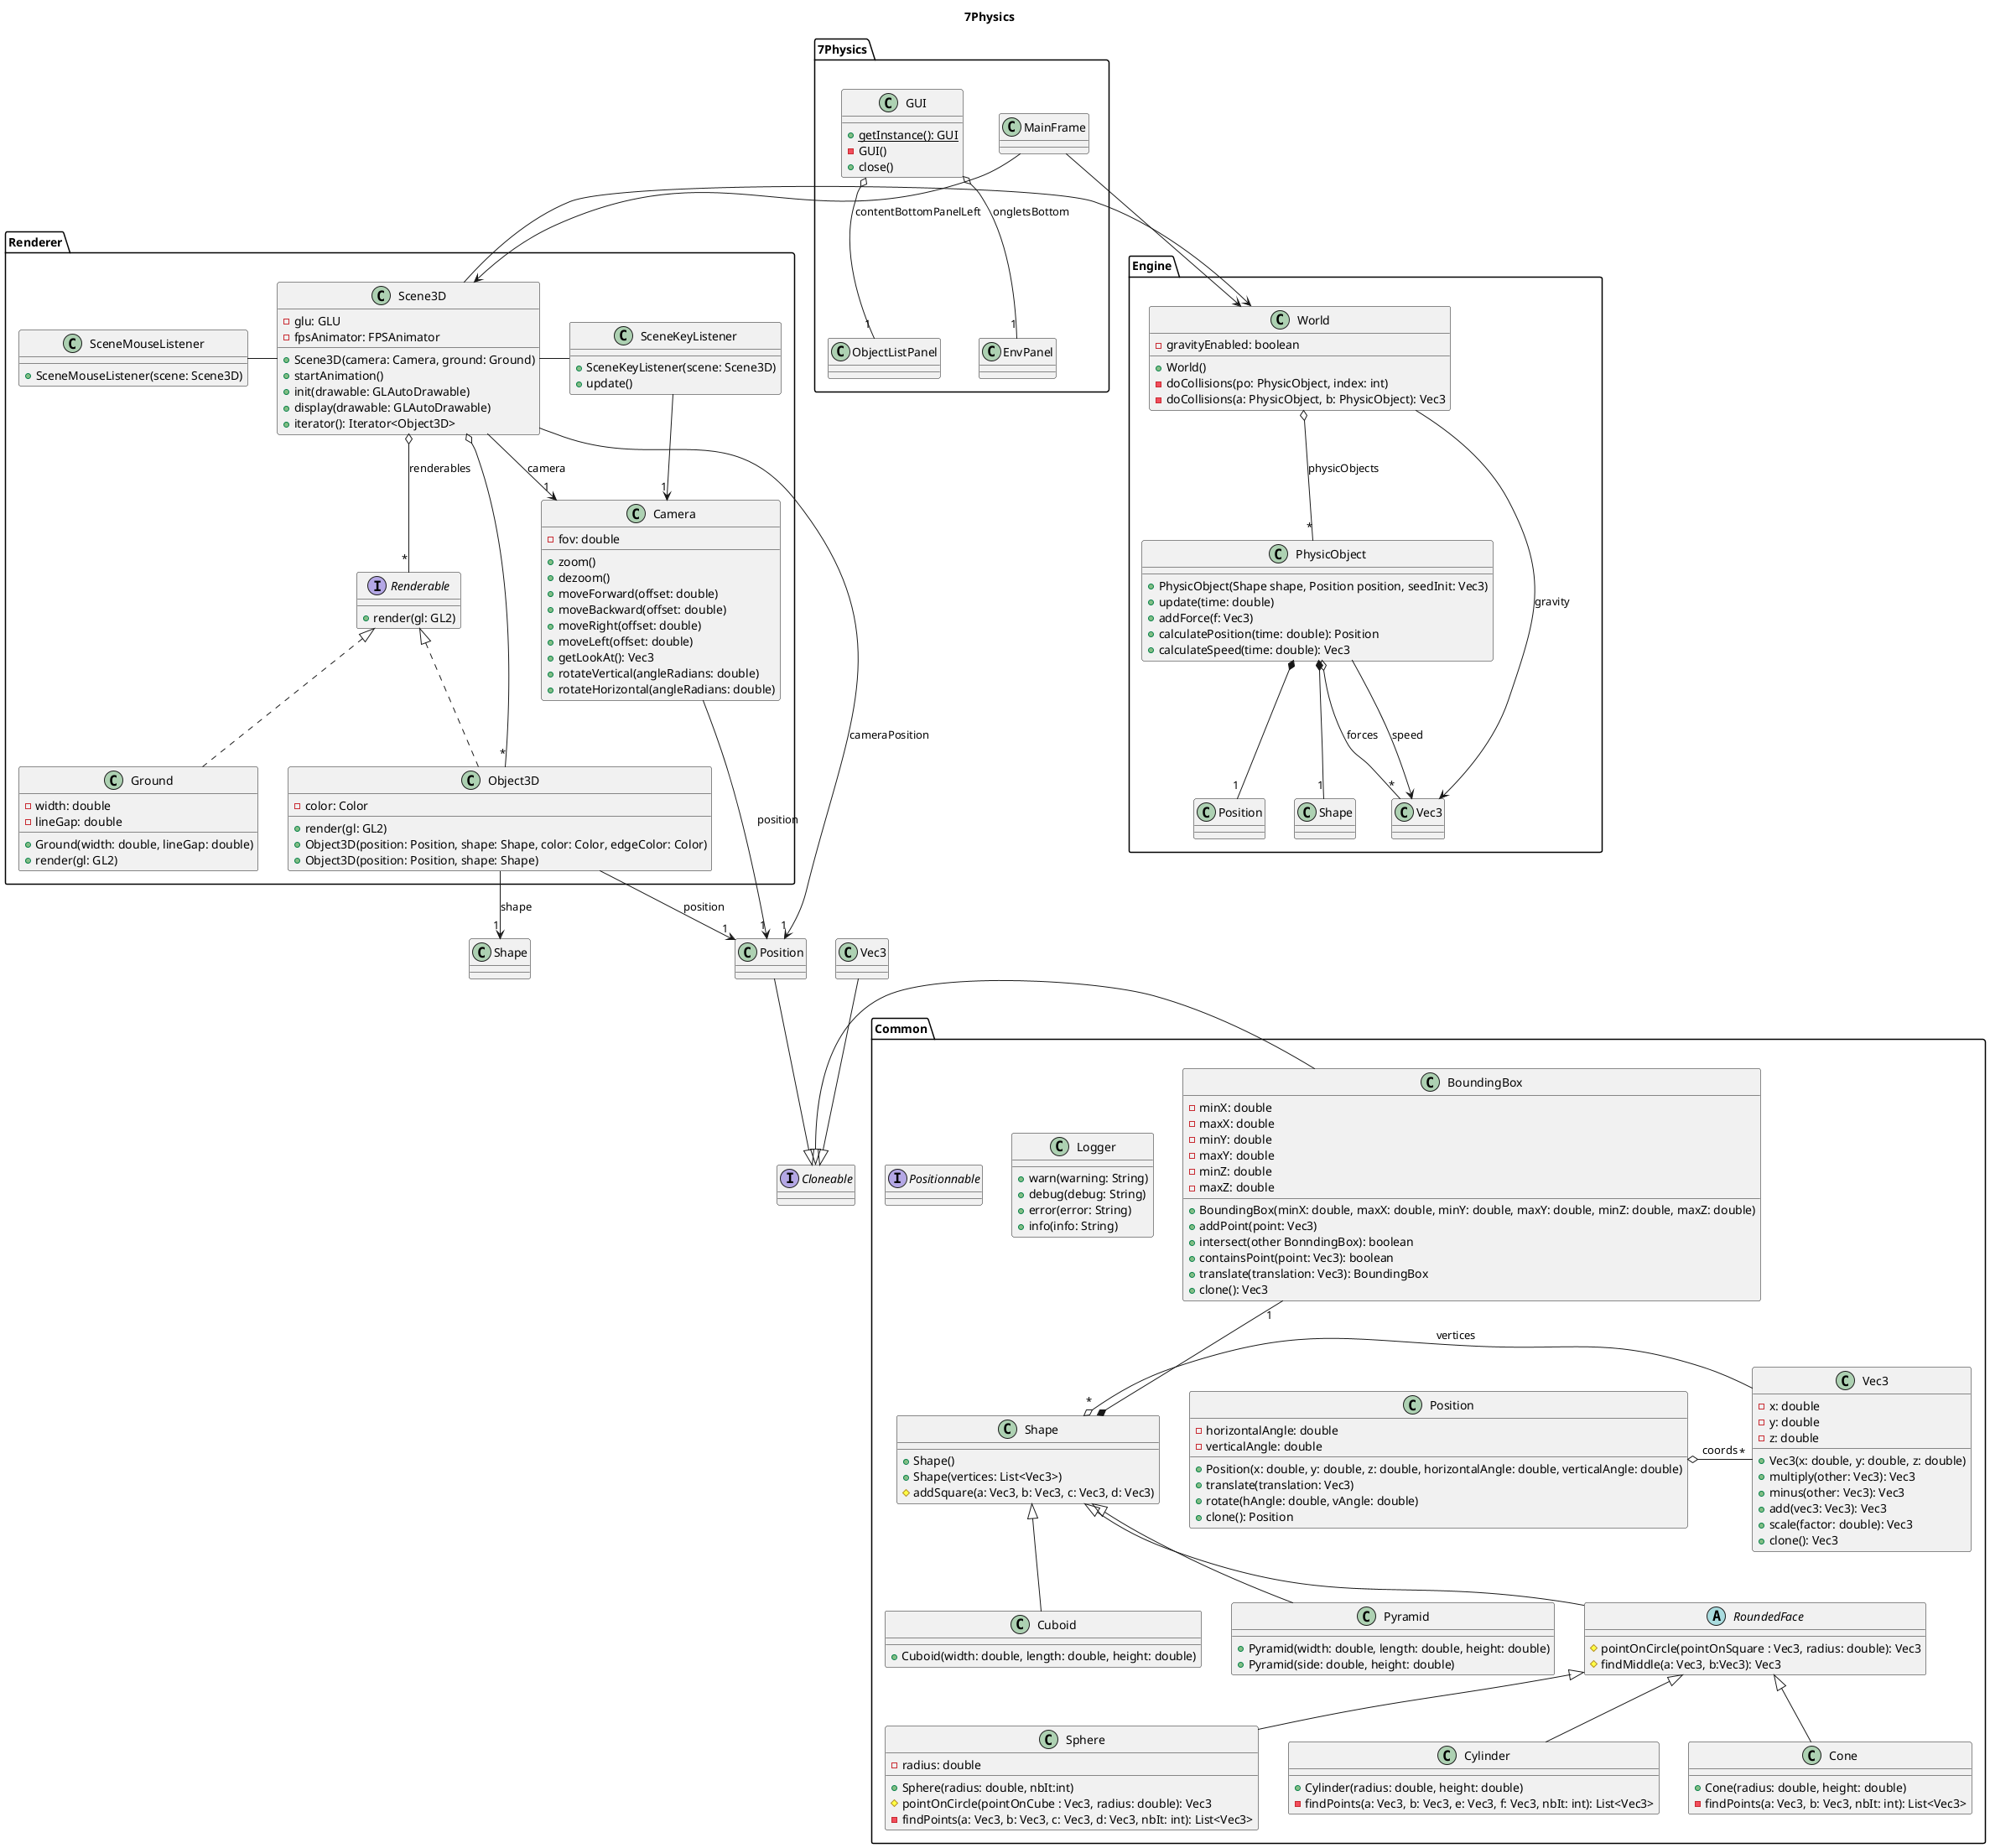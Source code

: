 @startuml

title 7Physics

package 7Physics {
    class MainFrame {
    
    }

    class GUI {
        + {static} getInstance(): GUI
        - GUI()
        + close()
    }

    class ObjectListPanel

    class EnvPanel

    GUI o-- "1" ObjectListPanel: contentBottomPanelLeft
    GUI o-- "1" EnvPanel: ongletsBottom
}

package Engine {
    class World {
        - gravityEnabled: boolean
        + World()
        - doCollisions(po: PhysicObject, index: int)
        - doCollisions(a: PhysicObject, b: PhysicObject): Vec3
    }

    class PhysicObject {
        + PhysicObject(Shape shape, Position position, seedInit: Vec3)
        + update(time: double)
        + addForce(f: Vec3)
        + calculatePosition(time: double): Position
        + calculateSpeed(time: double): Vec3
    }

    World o--"*" PhysicObject: physicObjects
    World --> Vec3: gravity
    
    PhysicObject --> Vec3: speed
    PhysicObject o--"*" Vec3: forces
    PhysicObject *-- "1" Position
    PhysicObject *-- "1" Shape

}


package Renderer {
    class Scene3D {
        - glu: GLU
        - fpsAnimator: FPSAnimator
        + Scene3D(camera: Camera, ground: Ground)
        + startAnimation()
        + init(drawable: GLAutoDrawable)
        + display(drawable: GLAutoDrawable)
        + iterator(): Iterator<Object3D>
    }

    interface Renderable {
        + render(gl: GL2)
    }

    class Object3D {
        - color: Color
        + render(gl: GL2)
        + Object3D(position: Position, shape: Shape, color: Color, edgeColor: Color)
        + Object3D(position: Position, shape: Shape)
    }

    class Ground {
        - width: double
        - lineGap: double
        + Ground(width: double, lineGap: double)
        + render(gl: GL2)
    }

    class Camera {
        - fov: double
        + zoom()
        + dezoom()
        + moveForward(offset: double)
        + moveBackward(offset: double)
        + moveRight(offset: double)
        + moveLeft(offset: double)
        + getLookAt(): Vec3
        + rotateVertical(angleRadians: double)
        + rotateHorizontal(angleRadians: double)
    }

    class SceneKeyListener {
        + SceneKeyListener(scene: Scene3D)
        + update()
    }

    class SceneMouseListener {
        + SceneMouseListener(scene: Scene3D)
    }

    Object3D "*" --o Scene3D
    Renderable <|.. Object3D
    Renderable <|.. Ground
    Scene3D o--"*" Renderable: renderables
    Scene3D --> "1" Camera: camera
    Scene3D - SceneKeyListener
    SceneMouseListener - Scene3D
    SceneKeyListener --> "1" Camera

}

package Common {
    class Position {
        - horizontalAngle: double
        - verticalAngle: double
        + Position(x: double, y: double, z: double, horizontalAngle: double, verticalAngle: double)
        + translate(translation: Vec3)
        + rotate(hAngle: double, vAngle: double)
        + clone(): Position
    }

    class Shape {
        + Shape()
        + Shape(vertices: List<Vec3>)
        # addSquare(a: Vec3, b: Vec3, c: Vec3, d: Vec3)
    }

    class Vec3 {
        - x: double
        - y: double
        - z: double
        + Vec3(x: double, y: double, z: double)
        + multiply(other: Vec3): Vec3
        + minus(other: Vec3): Vec3
        + add(vec3: Vec3): Vec3
        + scale(factor: double): Vec3
        + clone(): Vec3
    }

    class Logger {
        + warn(warning: String)
        + debug(debug: String)
        + error(error: String)
        + info(info: String)
    }

    class Cuboid {
        + Cuboid(width: double, length: double, height: double)
    }

    class Pyramid {
        + Pyramid(width: double, length: double, height: double)
        + Pyramid(side: double, height: double)
    }
    abstract RoundedFace {
        # pointOnCircle(pointOnSquare : Vec3, radius: double): Vec3
        # findMiddle(a: Vec3, b:Vec3): Vec3
    }

    class Sphere {
        - radius: double
        + Sphere(radius: double, nbIt:int)
        # pointOnCircle(pointOnCube : Vec3, radius: double): Vec3
        - findPoints(a: Vec3, b: Vec3, c: Vec3, d: Vec3, nbIt: int): List<Vec3>
    }

    class Cylinder {
        + Cylinder(radius: double, height: double)
        - findPoints(a: Vec3, b: Vec3, e: Vec3, f: Vec3, nbIt: int): List<Vec3>
    }

    class Cone {
        + Cone(radius: double, height: double)
        - findPoints(a: Vec3, b: Vec3, nbIt: int): List<Vec3>
    }

    class BoundingBox {
        - minX: double
        - maxX: double
        - minY: double
        - maxY: double
        - minZ: double
        - maxZ: double
        + BoundingBox(minX: double, maxX: double, minY: double, maxY: double, minZ: double, maxZ: double)
        + addPoint(point: Vec3)
        + intersect(other BonndingBox): boolean
        + containsPoint(point: Vec3): boolean
        + translate(translation: Vec3): BoundingBox
        + clone(): Vec3
    }

    interface Positionnable {

    }

    Position o- "*" Vec3: coords
    Shape "*" o- Vec3: vertices
    BoundingBox "1"--* Shape
    Shape  <|-- Cuboid
    Shape  <|-- Pyramid
    Shape  <|-- RoundedFace
    RoundedFace  <|-- Sphere
    RoundedFace  <|-- Cone
    RoundedFace  <|-- Cylinder

}

interface Cloneable

MainFrame --> World
MainFrame --> Scene3D
Scene3D -> World
Object3D --> "1" Shape: shape
Object3D --> "1" Position: position
Scene3D --> "1" Position: cameraPosition
Camera --> "1" Position: position
Vec3 --|> Cloneable
BoundingBox -|> Cloneable
Position --|> Cloneable
@enduml
